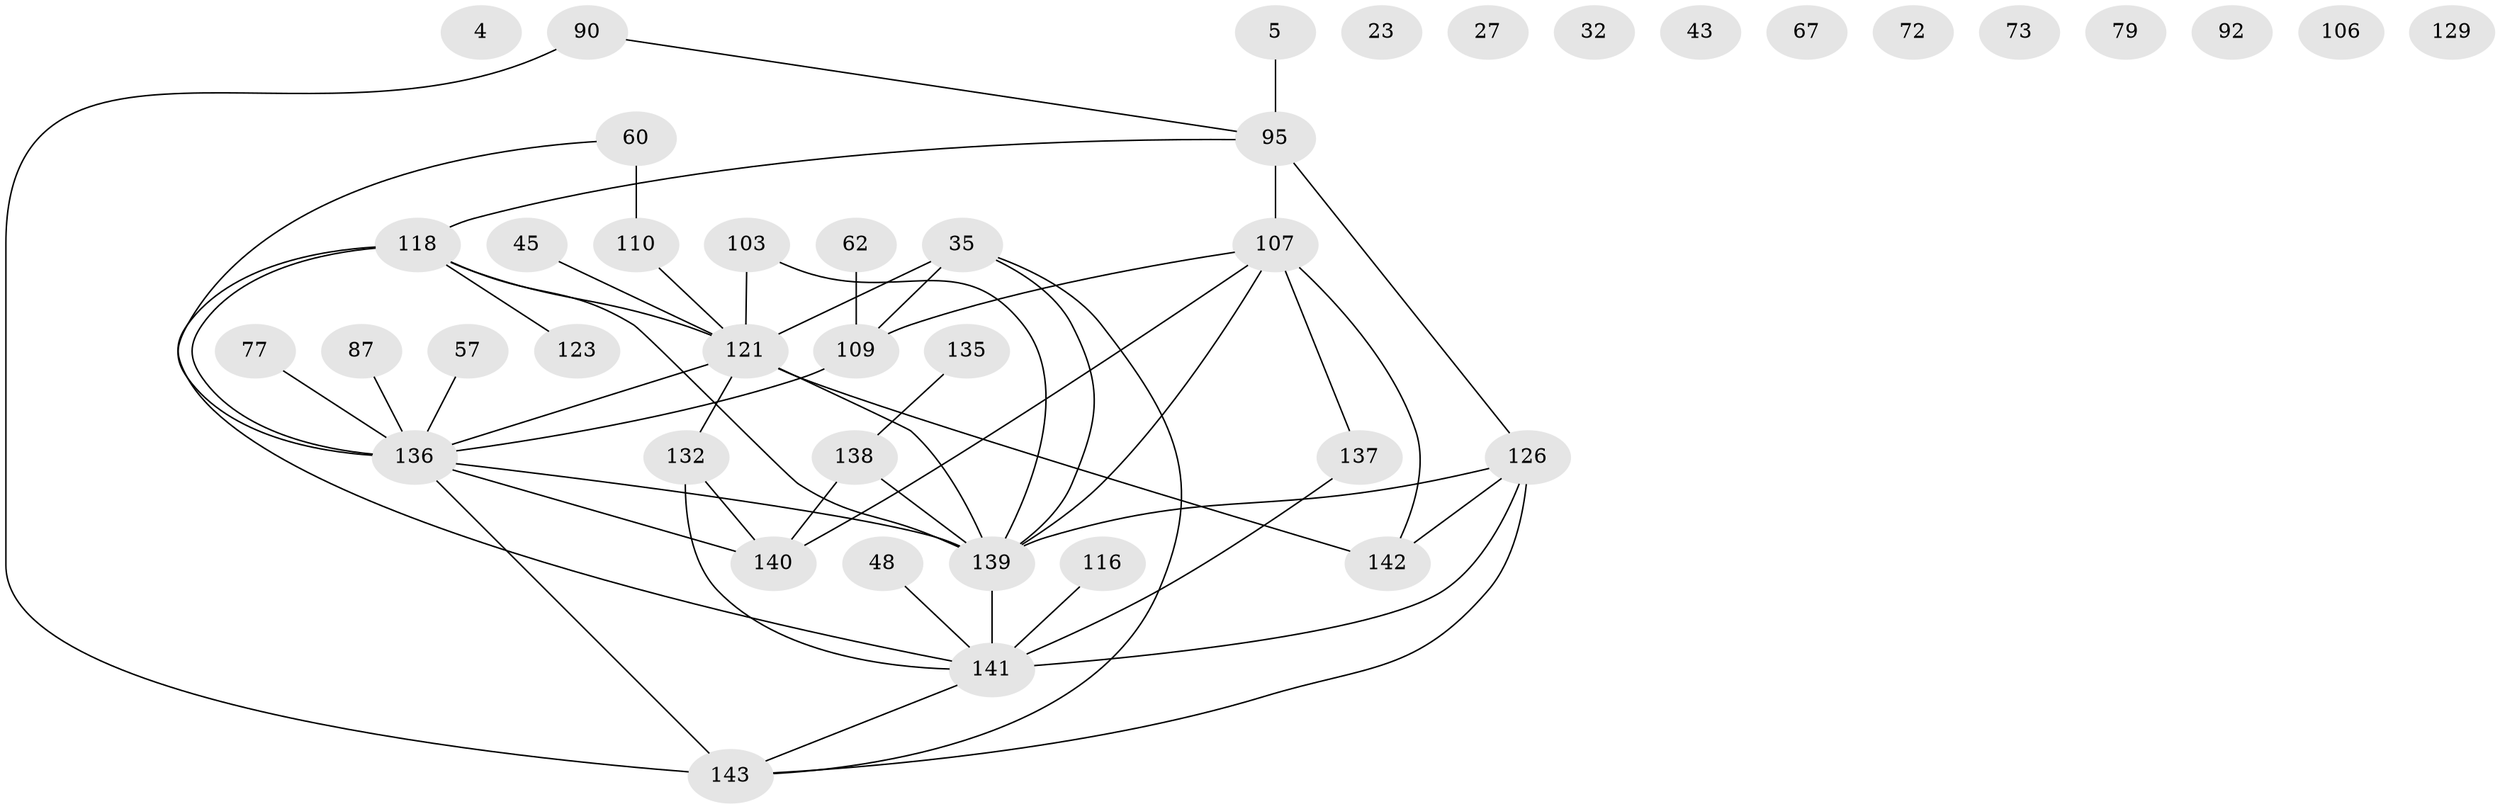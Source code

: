 // original degree distribution, {1: 0.18181818181818182, 2: 0.22377622377622378, 3: 0.22377622377622378, 0: 0.08391608391608392, 6: 0.04195804195804196, 4: 0.11888111888111888, 5: 0.11888111888111888, 7: 0.006993006993006993}
// Generated by graph-tools (version 1.1) at 2025/42/03/04/25 21:42:21]
// undirected, 42 vertices, 52 edges
graph export_dot {
graph [start="1"]
  node [color=gray90,style=filled];
  4;
  5;
  23;
  27;
  32;
  35 [super="+7"];
  43;
  45;
  48;
  57 [super="+41+56"];
  60 [super="+55"];
  62;
  67;
  72;
  73;
  77;
  79;
  87;
  90;
  92;
  95 [super="+24+91"];
  103 [super="+42+59"];
  106;
  107 [super="+69+52+71"];
  109;
  110 [super="+108"];
  116 [super="+40"];
  118 [super="+13+84+85+111"];
  121 [super="+97+113"];
  123;
  126 [super="+16+124+117+66"];
  129;
  132 [super="+3+76"];
  135;
  136 [super="+130+70+114"];
  137 [super="+88+115"];
  138 [super="+46"];
  139 [super="+122+128+104"];
  140 [super="+134"];
  141 [super="+99+119"];
  142 [super="+19"];
  143 [super="+112+127+133+131"];
  5 -- 95;
  35 -- 109 [weight=2];
  35 -- 139;
  35 -- 143;
  35 -- 121 [weight=3];
  45 -- 121;
  48 -- 141;
  57 -- 136 [weight=2];
  60 -- 110 [weight=2];
  60 -- 136;
  62 -- 109;
  77 -- 136;
  87 -- 136;
  90 -- 95;
  90 -- 143;
  95 -- 107 [weight=2];
  95 -- 126 [weight=3];
  95 -- 118 [weight=2];
  103 -- 121;
  103 -- 139 [weight=2];
  107 -- 137;
  107 -- 140;
  107 -- 139 [weight=2];
  107 -- 109;
  107 -- 142;
  109 -- 136 [weight=2];
  110 -- 121;
  116 -- 141;
  118 -- 141 [weight=2];
  118 -- 136 [weight=4];
  118 -- 123;
  118 -- 121 [weight=3];
  118 -- 139;
  121 -- 132;
  121 -- 136;
  121 -- 139 [weight=2];
  121 -- 142 [weight=2];
  126 -- 142 [weight=2];
  126 -- 141 [weight=5];
  126 -- 143 [weight=3];
  126 -- 139 [weight=2];
  132 -- 141 [weight=2];
  132 -- 140;
  135 -- 138;
  136 -- 143 [weight=4];
  136 -- 140;
  136 -- 139 [weight=3];
  137 -- 141;
  138 -- 139 [weight=2];
  138 -- 140 [weight=2];
  139 -- 141 [weight=3];
  141 -- 143;
}
